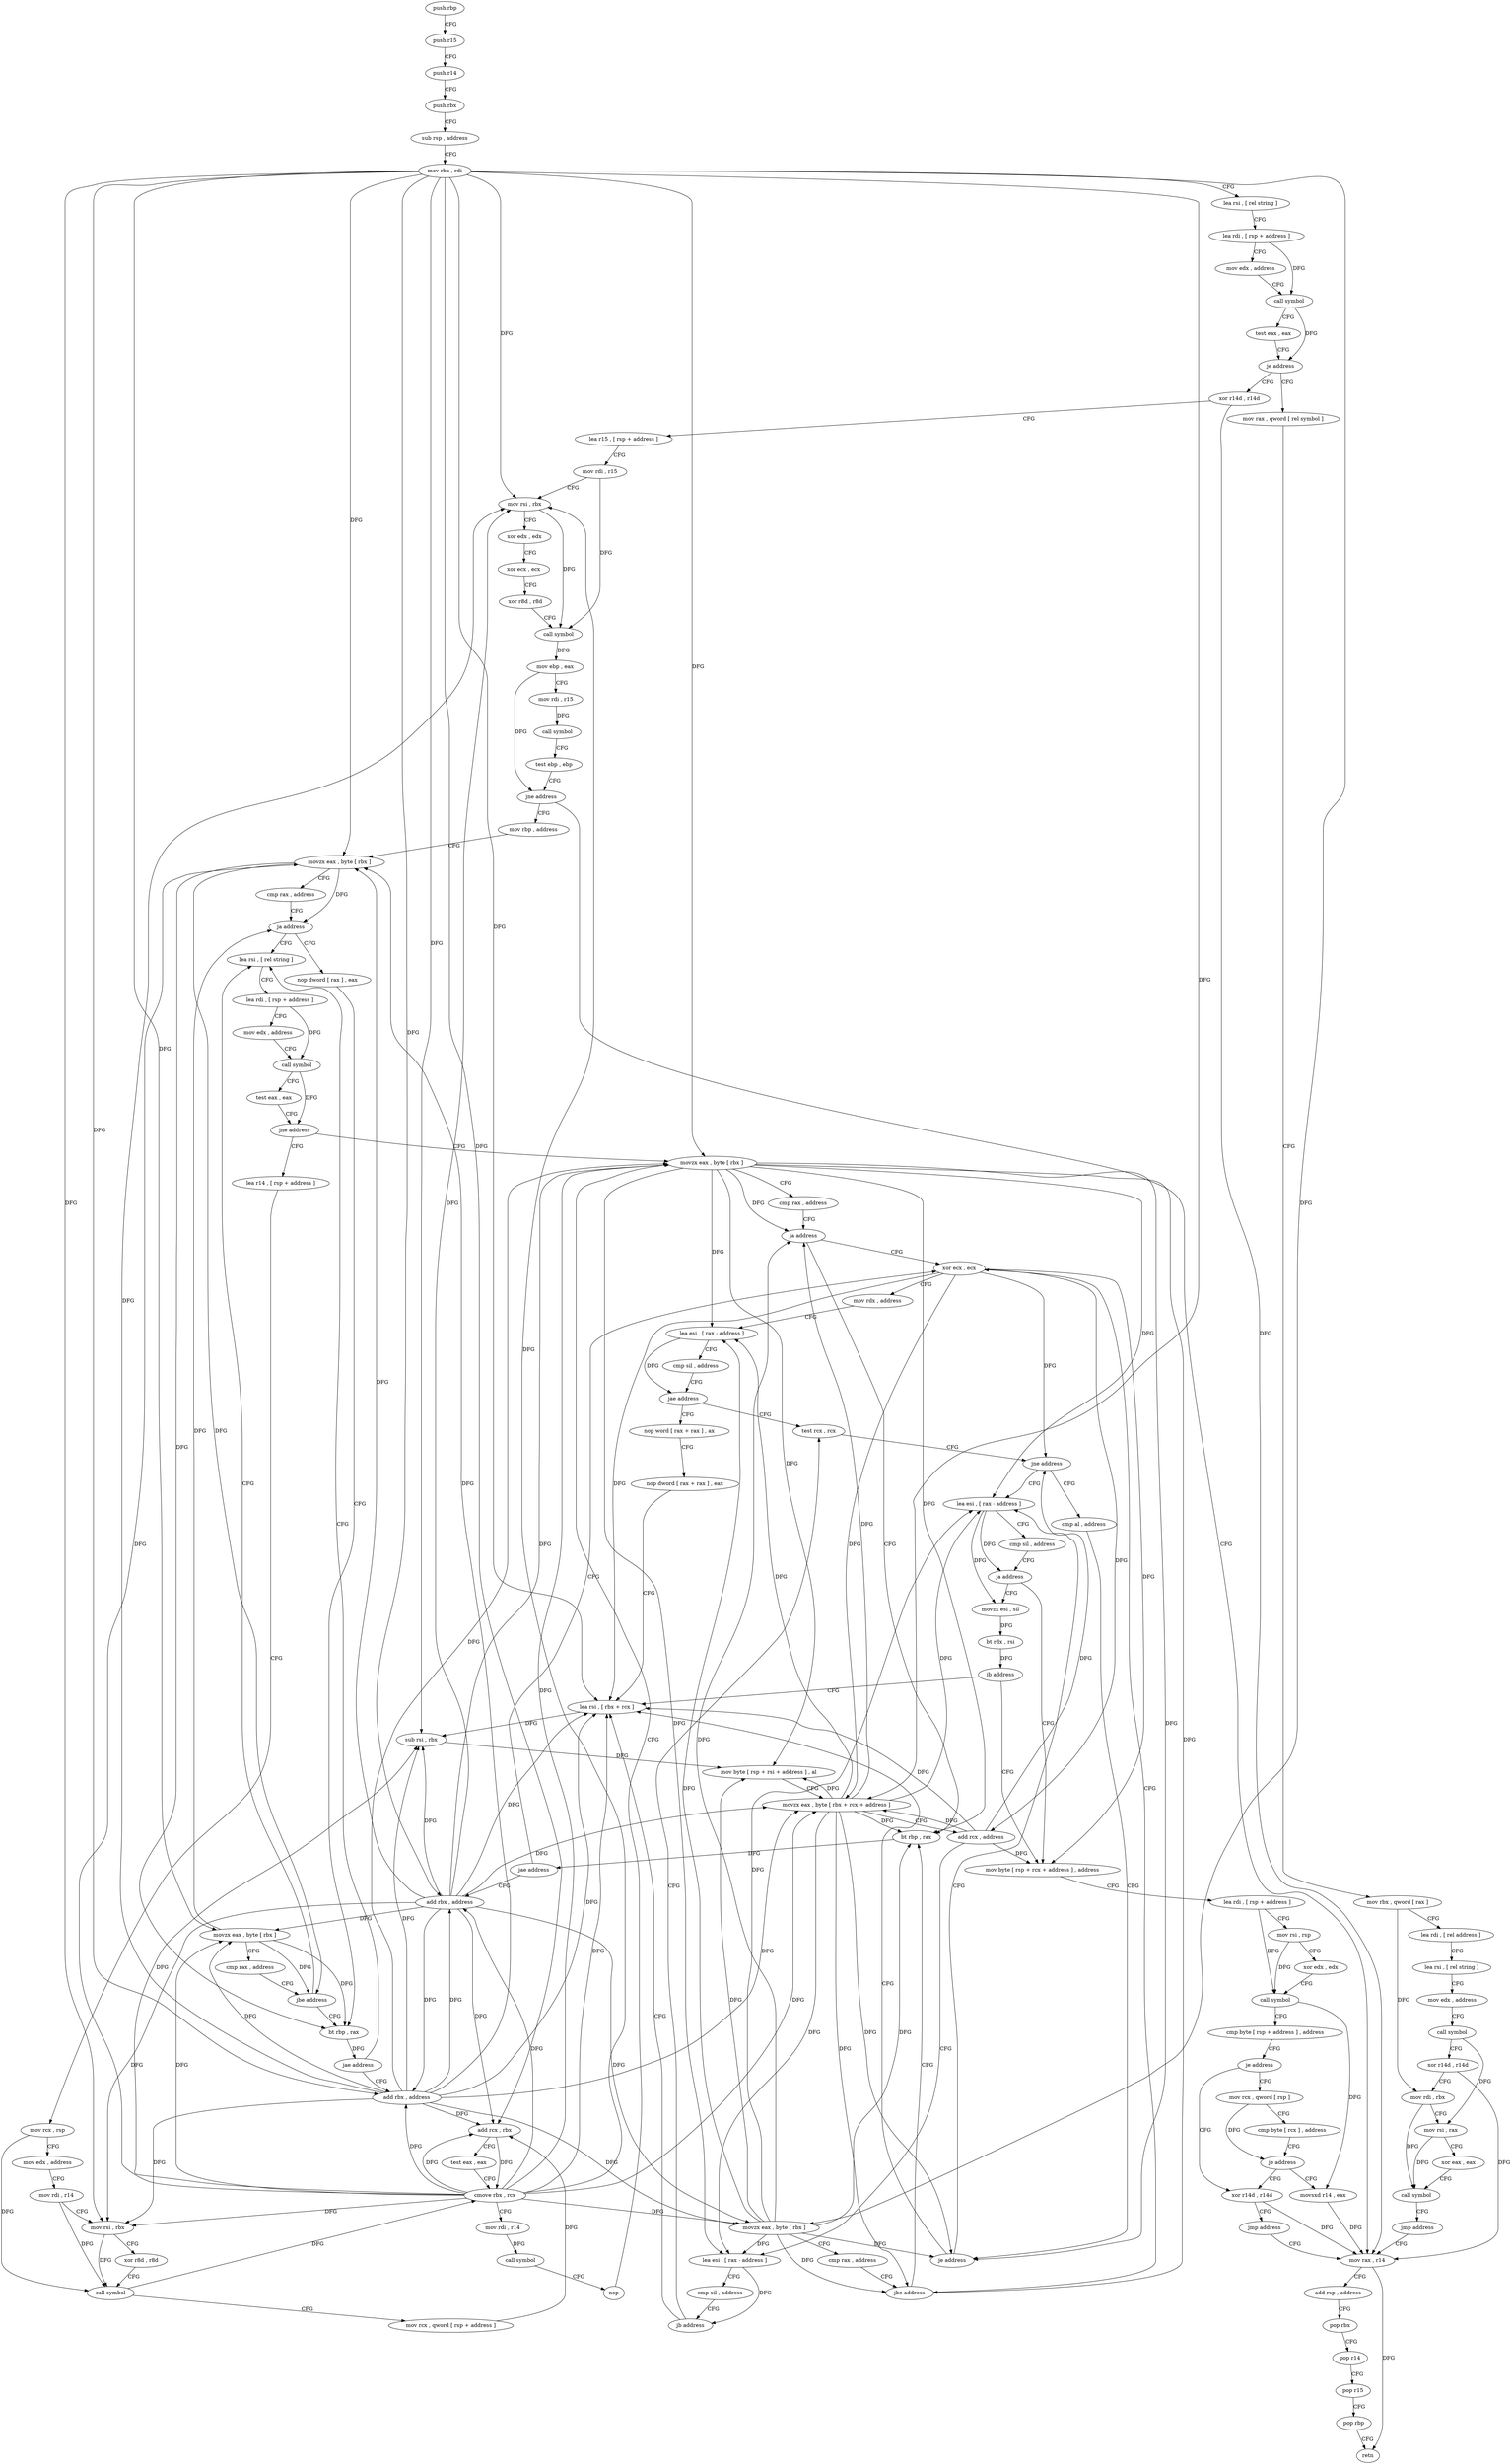 digraph "func" {
"75488" [label = "push rbp" ]
"75489" [label = "push r15" ]
"75491" [label = "push r14" ]
"75493" [label = "push rbx" ]
"75494" [label = "sub rsp , address" ]
"75498" [label = "mov rbx , rdi" ]
"75501" [label = "lea rsi , [ rel string ]" ]
"75508" [label = "lea rdi , [ rsp + address ]" ]
"75513" [label = "mov edx , address" ]
"75518" [label = "call symbol" ]
"75523" [label = "test eax , eax" ]
"75525" [label = "je address" ]
"75582" [label = "xor r14d , r14d" ]
"75527" [label = "mov rax , qword [ rel symbol ]" ]
"75585" [label = "lea r15 , [ rsp + address ]" ]
"75590" [label = "mov rdi , r15" ]
"75593" [label = "mov rsi , rbx" ]
"75596" [label = "xor edx , edx" ]
"75598" [label = "xor ecx , ecx" ]
"75600" [label = "xor r8d , r8d" ]
"75603" [label = "call symbol" ]
"75608" [label = "mov ebp , eax" ]
"75610" [label = "mov rdi , r15" ]
"75613" [label = "call symbol" ]
"75618" [label = "test ebp , ebp" ]
"75620" [label = "jne address" ]
"75909" [label = "mov rax , r14" ]
"75626" [label = "mov rbp , address" ]
"75534" [label = "mov rbx , qword [ rax ]" ]
"75537" [label = "lea rdi , [ rel address ]" ]
"75544" [label = "lea rsi , [ rel string ]" ]
"75551" [label = "mov edx , address" ]
"75556" [label = "call symbol" ]
"75561" [label = "xor r14d , r14d" ]
"75564" [label = "mov rdi , rbx" ]
"75567" [label = "mov rsi , rax" ]
"75570" [label = "xor eax , eax" ]
"75572" [label = "call symbol" ]
"75577" [label = "jmp address" ]
"75912" [label = "add rsp , address" ]
"75916" [label = "pop rbx" ]
"75917" [label = "pop r14" ]
"75919" [label = "pop r15" ]
"75921" [label = "pop rbp" ]
"75922" [label = "retn" ]
"75636" [label = "movzx eax , byte [ rbx ]" ]
"75639" [label = "cmp rax , address" ]
"75643" [label = "ja address" ]
"75667" [label = "lea rsi , [ rel string ]" ]
"75645" [label = "nop dword [ rax ] , eax" ]
"75674" [label = "lea rdi , [ rsp + address ]" ]
"75679" [label = "mov edx , address" ]
"75684" [label = "call symbol" ]
"75689" [label = "test eax , eax" ]
"75691" [label = "jne address" ]
"75744" [label = "movzx eax , byte [ rbx ]" ]
"75693" [label = "lea r14 , [ rsp + address ]" ]
"75648" [label = "bt rbp , rax" ]
"75747" [label = "cmp rax , address" ]
"75751" [label = "ja address" ]
"75772" [label = "xor ecx , ecx" ]
"75753" [label = "bt rbp , rax" ]
"75698" [label = "mov rcx , rsp" ]
"75701" [label = "mov edx , address" ]
"75706" [label = "mov rdi , r14" ]
"75709" [label = "mov rsi , rbx" ]
"75712" [label = "xor r8d , r8d" ]
"75715" [label = "call symbol" ]
"75720" [label = "mov rcx , qword [ rsp + address ]" ]
"75725" [label = "add rcx , rbx" ]
"75728" [label = "test eax , eax" ]
"75730" [label = "cmove rbx , rcx" ]
"75734" [label = "mov rdi , r14" ]
"75737" [label = "call symbol" ]
"75742" [label = "nop" ]
"75654" [label = "add rbx , address" ]
"75658" [label = "movzx eax , byte [ rbx ]" ]
"75661" [label = "cmp rax , address" ]
"75665" [label = "jbe address" ]
"75774" [label = "mov rdx , address" ]
"75784" [label = "lea esi , [ rax - address ]" ]
"75787" [label = "cmp sil , address" ]
"75791" [label = "jae address" ]
"75837" [label = "test rcx , rcx" ]
"75793" [label = "nop word [ rax + rax ] , ax" ]
"75757" [label = "jae address" ]
"75759" [label = "add rbx , address" ]
"75652" [label = "jae address" ]
"75840" [label = "jne address" ]
"75846" [label = "lea esi , [ rax - address ]" ]
"75842" [label = "cmp al , address" ]
"75803" [label = "nop dword [ rax + rax ] , eax" ]
"75808" [label = "lea rsi , [ rbx + rcx ]" ]
"75763" [label = "movzx eax , byte [ rbx ]" ]
"75766" [label = "cmp rax , address" ]
"75770" [label = "jbe address" ]
"75849" [label = "cmp sil , address" ]
"75853" [label = "ja address" ]
"75865" [label = "mov byte [ rsp + rcx + address ] , address" ]
"75855" [label = "movzx esi , sil" ]
"75844" [label = "je address" ]
"75812" [label = "sub rsi , rbx" ]
"75815" [label = "mov byte [ rsp + rsi + address ] , al" ]
"75819" [label = "movzx eax , byte [ rbx + rcx + address ]" ]
"75824" [label = "add rcx , address" ]
"75828" [label = "lea esi , [ rax - address ]" ]
"75831" [label = "cmp sil , address" ]
"75835" [label = "jb address" ]
"75870" [label = "lea rdi , [ rsp + address ]" ]
"75875" [label = "mov rsi , rsp" ]
"75878" [label = "xor edx , edx" ]
"75880" [label = "call symbol" ]
"75885" [label = "cmp byte [ rsp + address ] , address" ]
"75890" [label = "je address" ]
"75901" [label = "xor r14d , r14d" ]
"75892" [label = "mov rcx , qword [ rsp ]" ]
"75859" [label = "bt rdx , rsi" ]
"75863" [label = "jb address" ]
"75904" [label = "jmp address" ]
"75896" [label = "cmp byte [ rcx ] , address" ]
"75899" [label = "je address" ]
"75906" [label = "movsxd r14 , eax" ]
"75488" -> "75489" [ label = "CFG" ]
"75489" -> "75491" [ label = "CFG" ]
"75491" -> "75493" [ label = "CFG" ]
"75493" -> "75494" [ label = "CFG" ]
"75494" -> "75498" [ label = "CFG" ]
"75498" -> "75501" [ label = "CFG" ]
"75498" -> "75593" [ label = "DFG" ]
"75498" -> "75636" [ label = "DFG" ]
"75498" -> "75744" [ label = "DFG" ]
"75498" -> "75709" [ label = "DFG" ]
"75498" -> "75725" [ label = "DFG" ]
"75498" -> "75654" [ label = "DFG" ]
"75498" -> "75658" [ label = "DFG" ]
"75498" -> "75759" [ label = "DFG" ]
"75498" -> "75763" [ label = "DFG" ]
"75498" -> "75808" [ label = "DFG" ]
"75498" -> "75812" [ label = "DFG" ]
"75498" -> "75819" [ label = "DFG" ]
"75501" -> "75508" [ label = "CFG" ]
"75508" -> "75513" [ label = "CFG" ]
"75508" -> "75518" [ label = "DFG" ]
"75513" -> "75518" [ label = "CFG" ]
"75518" -> "75523" [ label = "CFG" ]
"75518" -> "75525" [ label = "DFG" ]
"75523" -> "75525" [ label = "CFG" ]
"75525" -> "75582" [ label = "CFG" ]
"75525" -> "75527" [ label = "CFG" ]
"75582" -> "75585" [ label = "CFG" ]
"75582" -> "75909" [ label = "DFG" ]
"75527" -> "75534" [ label = "CFG" ]
"75585" -> "75590" [ label = "CFG" ]
"75590" -> "75593" [ label = "CFG" ]
"75590" -> "75603" [ label = "DFG" ]
"75593" -> "75596" [ label = "CFG" ]
"75593" -> "75603" [ label = "DFG" ]
"75596" -> "75598" [ label = "CFG" ]
"75598" -> "75600" [ label = "CFG" ]
"75600" -> "75603" [ label = "CFG" ]
"75603" -> "75608" [ label = "DFG" ]
"75608" -> "75610" [ label = "CFG" ]
"75608" -> "75620" [ label = "DFG" ]
"75610" -> "75613" [ label = "DFG" ]
"75613" -> "75618" [ label = "CFG" ]
"75618" -> "75620" [ label = "CFG" ]
"75620" -> "75909" [ label = "CFG" ]
"75620" -> "75626" [ label = "CFG" ]
"75909" -> "75912" [ label = "CFG" ]
"75909" -> "75922" [ label = "DFG" ]
"75626" -> "75636" [ label = "CFG" ]
"75534" -> "75537" [ label = "CFG" ]
"75534" -> "75564" [ label = "DFG" ]
"75537" -> "75544" [ label = "CFG" ]
"75544" -> "75551" [ label = "CFG" ]
"75551" -> "75556" [ label = "CFG" ]
"75556" -> "75561" [ label = "CFG" ]
"75556" -> "75567" [ label = "DFG" ]
"75561" -> "75564" [ label = "CFG" ]
"75561" -> "75909" [ label = "DFG" ]
"75564" -> "75567" [ label = "CFG" ]
"75564" -> "75572" [ label = "DFG" ]
"75567" -> "75570" [ label = "CFG" ]
"75567" -> "75572" [ label = "DFG" ]
"75570" -> "75572" [ label = "CFG" ]
"75572" -> "75577" [ label = "CFG" ]
"75577" -> "75909" [ label = "CFG" ]
"75912" -> "75916" [ label = "CFG" ]
"75916" -> "75917" [ label = "CFG" ]
"75917" -> "75919" [ label = "CFG" ]
"75919" -> "75921" [ label = "CFG" ]
"75921" -> "75922" [ label = "CFG" ]
"75636" -> "75639" [ label = "CFG" ]
"75636" -> "75643" [ label = "DFG" ]
"75636" -> "75648" [ label = "DFG" ]
"75636" -> "75665" [ label = "DFG" ]
"75639" -> "75643" [ label = "CFG" ]
"75643" -> "75667" [ label = "CFG" ]
"75643" -> "75645" [ label = "CFG" ]
"75667" -> "75674" [ label = "CFG" ]
"75645" -> "75648" [ label = "CFG" ]
"75674" -> "75679" [ label = "CFG" ]
"75674" -> "75684" [ label = "DFG" ]
"75679" -> "75684" [ label = "CFG" ]
"75684" -> "75689" [ label = "CFG" ]
"75684" -> "75691" [ label = "DFG" ]
"75689" -> "75691" [ label = "CFG" ]
"75691" -> "75744" [ label = "CFG" ]
"75691" -> "75693" [ label = "CFG" ]
"75744" -> "75747" [ label = "CFG" ]
"75744" -> "75751" [ label = "DFG" ]
"75744" -> "75784" [ label = "DFG" ]
"75744" -> "75753" [ label = "DFG" ]
"75744" -> "75770" [ label = "DFG" ]
"75744" -> "75846" [ label = "DFG" ]
"75744" -> "75844" [ label = "DFG" ]
"75744" -> "75815" [ label = "DFG" ]
"75744" -> "75828" [ label = "DFG" ]
"75693" -> "75698" [ label = "CFG" ]
"75648" -> "75652" [ label = "DFG" ]
"75747" -> "75751" [ label = "CFG" ]
"75751" -> "75772" [ label = "CFG" ]
"75751" -> "75753" [ label = "CFG" ]
"75772" -> "75774" [ label = "CFG" ]
"75772" -> "75840" [ label = "DFG" ]
"75772" -> "75808" [ label = "DFG" ]
"75772" -> "75819" [ label = "DFG" ]
"75772" -> "75824" [ label = "DFG" ]
"75772" -> "75865" [ label = "DFG" ]
"75753" -> "75757" [ label = "DFG" ]
"75698" -> "75701" [ label = "CFG" ]
"75698" -> "75715" [ label = "DFG" ]
"75701" -> "75706" [ label = "CFG" ]
"75706" -> "75709" [ label = "CFG" ]
"75706" -> "75715" [ label = "DFG" ]
"75709" -> "75712" [ label = "CFG" ]
"75709" -> "75715" [ label = "DFG" ]
"75712" -> "75715" [ label = "CFG" ]
"75715" -> "75720" [ label = "CFG" ]
"75715" -> "75730" [ label = "DFG" ]
"75720" -> "75725" [ label = "DFG" ]
"75725" -> "75728" [ label = "CFG" ]
"75725" -> "75730" [ label = "DFG" ]
"75728" -> "75730" [ label = "CFG" ]
"75730" -> "75734" [ label = "CFG" ]
"75730" -> "75593" [ label = "DFG" ]
"75730" -> "75636" [ label = "DFG" ]
"75730" -> "75744" [ label = "DFG" ]
"75730" -> "75709" [ label = "DFG" ]
"75730" -> "75725" [ label = "DFG" ]
"75730" -> "75654" [ label = "DFG" ]
"75730" -> "75658" [ label = "DFG" ]
"75730" -> "75759" [ label = "DFG" ]
"75730" -> "75763" [ label = "DFG" ]
"75730" -> "75808" [ label = "DFG" ]
"75730" -> "75812" [ label = "DFG" ]
"75730" -> "75819" [ label = "DFG" ]
"75734" -> "75737" [ label = "DFG" ]
"75737" -> "75742" [ label = "CFG" ]
"75742" -> "75744" [ label = "CFG" ]
"75654" -> "75658" [ label = "DFG" ]
"75654" -> "75593" [ label = "DFG" ]
"75654" -> "75636" [ label = "DFG" ]
"75654" -> "75744" [ label = "DFG" ]
"75654" -> "75709" [ label = "DFG" ]
"75654" -> "75725" [ label = "DFG" ]
"75654" -> "75759" [ label = "DFG" ]
"75654" -> "75763" [ label = "DFG" ]
"75654" -> "75808" [ label = "DFG" ]
"75654" -> "75812" [ label = "DFG" ]
"75654" -> "75819" [ label = "DFG" ]
"75658" -> "75661" [ label = "CFG" ]
"75658" -> "75643" [ label = "DFG" ]
"75658" -> "75648" [ label = "DFG" ]
"75658" -> "75665" [ label = "DFG" ]
"75661" -> "75665" [ label = "CFG" ]
"75665" -> "75648" [ label = "CFG" ]
"75665" -> "75667" [ label = "CFG" ]
"75774" -> "75784" [ label = "CFG" ]
"75784" -> "75787" [ label = "CFG" ]
"75784" -> "75791" [ label = "DFG" ]
"75787" -> "75791" [ label = "CFG" ]
"75791" -> "75837" [ label = "CFG" ]
"75791" -> "75793" [ label = "CFG" ]
"75837" -> "75840" [ label = "CFG" ]
"75793" -> "75803" [ label = "CFG" ]
"75757" -> "75772" [ label = "CFG" ]
"75757" -> "75759" [ label = "CFG" ]
"75759" -> "75763" [ label = "DFG" ]
"75759" -> "75593" [ label = "DFG" ]
"75759" -> "75636" [ label = "DFG" ]
"75759" -> "75744" [ label = "DFG" ]
"75759" -> "75709" [ label = "DFG" ]
"75759" -> "75725" [ label = "DFG" ]
"75759" -> "75654" [ label = "DFG" ]
"75759" -> "75658" [ label = "DFG" ]
"75759" -> "75808" [ label = "DFG" ]
"75759" -> "75812" [ label = "DFG" ]
"75759" -> "75819" [ label = "DFG" ]
"75652" -> "75667" [ label = "CFG" ]
"75652" -> "75654" [ label = "CFG" ]
"75840" -> "75846" [ label = "CFG" ]
"75840" -> "75842" [ label = "CFG" ]
"75846" -> "75849" [ label = "CFG" ]
"75846" -> "75853" [ label = "DFG" ]
"75846" -> "75855" [ label = "DFG" ]
"75842" -> "75844" [ label = "CFG" ]
"75803" -> "75808" [ label = "CFG" ]
"75808" -> "75812" [ label = "DFG" ]
"75763" -> "75766" [ label = "CFG" ]
"75763" -> "75751" [ label = "DFG" ]
"75763" -> "75784" [ label = "DFG" ]
"75763" -> "75753" [ label = "DFG" ]
"75763" -> "75770" [ label = "DFG" ]
"75763" -> "75846" [ label = "DFG" ]
"75763" -> "75844" [ label = "DFG" ]
"75763" -> "75815" [ label = "DFG" ]
"75763" -> "75828" [ label = "DFG" ]
"75766" -> "75770" [ label = "CFG" ]
"75770" -> "75753" [ label = "CFG" ]
"75770" -> "75772" [ label = "CFG" ]
"75849" -> "75853" [ label = "CFG" ]
"75853" -> "75865" [ label = "CFG" ]
"75853" -> "75855" [ label = "CFG" ]
"75865" -> "75870" [ label = "CFG" ]
"75855" -> "75859" [ label = "DFG" ]
"75844" -> "75808" [ label = "CFG" ]
"75844" -> "75846" [ label = "CFG" ]
"75812" -> "75815" [ label = "DFG" ]
"75815" -> "75819" [ label = "CFG" ]
"75819" -> "75824" [ label = "CFG" ]
"75819" -> "75751" [ label = "DFG" ]
"75819" -> "75784" [ label = "DFG" ]
"75819" -> "75753" [ label = "DFG" ]
"75819" -> "75770" [ label = "DFG" ]
"75819" -> "75846" [ label = "DFG" ]
"75819" -> "75844" [ label = "DFG" ]
"75819" -> "75815" [ label = "DFG" ]
"75819" -> "75828" [ label = "DFG" ]
"75824" -> "75828" [ label = "CFG" ]
"75824" -> "75840" [ label = "DFG" ]
"75824" -> "75808" [ label = "DFG" ]
"75824" -> "75819" [ label = "DFG" ]
"75824" -> "75865" [ label = "DFG" ]
"75828" -> "75831" [ label = "CFG" ]
"75828" -> "75835" [ label = "DFG" ]
"75831" -> "75835" [ label = "CFG" ]
"75835" -> "75808" [ label = "CFG" ]
"75835" -> "75837" [ label = "CFG" ]
"75870" -> "75875" [ label = "CFG" ]
"75870" -> "75880" [ label = "DFG" ]
"75875" -> "75878" [ label = "CFG" ]
"75875" -> "75880" [ label = "DFG" ]
"75878" -> "75880" [ label = "CFG" ]
"75880" -> "75885" [ label = "CFG" ]
"75880" -> "75906" [ label = "DFG" ]
"75885" -> "75890" [ label = "CFG" ]
"75890" -> "75901" [ label = "CFG" ]
"75890" -> "75892" [ label = "CFG" ]
"75901" -> "75904" [ label = "CFG" ]
"75901" -> "75909" [ label = "DFG" ]
"75892" -> "75896" [ label = "CFG" ]
"75892" -> "75899" [ label = "DFG" ]
"75859" -> "75863" [ label = "DFG" ]
"75863" -> "75808" [ label = "CFG" ]
"75863" -> "75865" [ label = "CFG" ]
"75904" -> "75909" [ label = "CFG" ]
"75896" -> "75899" [ label = "CFG" ]
"75899" -> "75906" [ label = "CFG" ]
"75899" -> "75901" [ label = "CFG" ]
"75906" -> "75909" [ label = "DFG" ]
}
